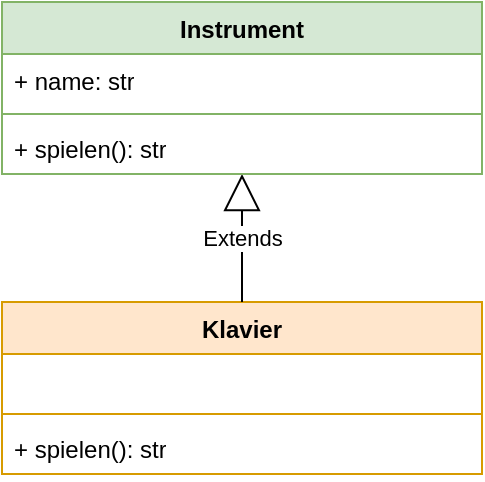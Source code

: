 <mxfile version="26.1.1">
  <diagram name="Seite-1" id="t1emL3vpIH7qn-BHUX7M">
    <mxGraphModel dx="794" dy="1578" grid="1" gridSize="10" guides="1" tooltips="1" connect="1" arrows="1" fold="1" page="1" pageScale="1" pageWidth="827" pageHeight="1169" math="0" shadow="0">
      <root>
        <mxCell id="0" />
        <mxCell id="1" parent="0" />
        <mxCell id="ouGo8xsbE3St2x3m8OEg-11" value="Klavier" style="swimlane;fontStyle=1;align=center;verticalAlign=top;childLayout=stackLayout;horizontal=1;startSize=26;horizontalStack=0;resizeParent=1;resizeParentMax=0;resizeLast=0;collapsible=1;marginBottom=0;whiteSpace=wrap;html=1;fillColor=#ffe6cc;strokeColor=#d79b00;" parent="1" vertex="1">
          <mxGeometry x="250" y="80" width="240" height="86" as="geometry">
            <mxRectangle x="190" y="280" width="70" height="30" as="alternateBounds" />
          </mxGeometry>
        </mxCell>
        <mxCell id="ouGo8xsbE3St2x3m8OEg-12" value="&amp;nbsp;" style="text;strokeColor=none;fillColor=none;align=left;verticalAlign=top;spacingLeft=4;spacingRight=4;overflow=hidden;rotatable=0;points=[[0,0.5],[1,0.5]];portConstraint=eastwest;whiteSpace=wrap;html=1;" parent="ouGo8xsbE3St2x3m8OEg-11" vertex="1">
          <mxGeometry y="26" width="240" height="26" as="geometry" />
        </mxCell>
        <mxCell id="ouGo8xsbE3St2x3m8OEg-15" value="" style="line;strokeWidth=1;fillColor=none;align=left;verticalAlign=middle;spacingTop=-1;spacingLeft=3;spacingRight=3;rotatable=0;labelPosition=right;points=[];portConstraint=eastwest;strokeColor=inherit;" parent="ouGo8xsbE3St2x3m8OEg-11" vertex="1">
          <mxGeometry y="52" width="240" height="8" as="geometry" />
        </mxCell>
        <mxCell id="F4iu1cpdPY2iLGKtZA8F-22" value="+ spielen(): str" style="text;strokeColor=none;fillColor=none;align=left;verticalAlign=top;spacingLeft=4;spacingRight=4;overflow=hidden;rotatable=0;points=[[0,0.5],[1,0.5]];portConstraint=eastwest;whiteSpace=wrap;html=1;" parent="ouGo8xsbE3St2x3m8OEg-11" vertex="1">
          <mxGeometry y="60" width="240" height="26" as="geometry" />
        </mxCell>
        <mxCell id="ouGo8xsbE3St2x3m8OEg-58" value="Extends" style="endArrow=block;endSize=16;endFill=0;html=1;rounded=0;edgeStyle=orthogonalEdgeStyle;entryX=0.5;entryY=1;entryDx=0;entryDy=0;exitX=0.5;exitY=0;exitDx=0;exitDy=0;" parent="1" source="ouGo8xsbE3St2x3m8OEg-11" target="F4iu1cpdPY2iLGKtZA8F-7" edge="1">
          <mxGeometry width="160" relative="1" as="geometry">
            <mxPoint x="330" y="260" as="sourcePoint" />
            <mxPoint x="370" y="176" as="targetPoint" />
          </mxGeometry>
        </mxCell>
        <mxCell id="F4iu1cpdPY2iLGKtZA8F-7" value="Instrument" style="swimlane;fontStyle=1;align=center;verticalAlign=top;childLayout=stackLayout;horizontal=1;startSize=26;horizontalStack=0;resizeParent=1;resizeParentMax=0;resizeLast=0;collapsible=1;marginBottom=0;whiteSpace=wrap;html=1;fillColor=#d5e8d4;strokeColor=#82b366;" parent="1" vertex="1">
          <mxGeometry x="250" y="-70" width="240" height="86" as="geometry" />
        </mxCell>
        <mxCell id="F4iu1cpdPY2iLGKtZA8F-8" value="&lt;div&gt;+ name: str&lt;/div&gt;" style="text;strokeColor=none;fillColor=none;align=left;verticalAlign=top;spacingLeft=4;spacingRight=4;overflow=hidden;rotatable=0;points=[[0,0.5],[1,0.5]];portConstraint=eastwest;whiteSpace=wrap;html=1;" parent="F4iu1cpdPY2iLGKtZA8F-7" vertex="1">
          <mxGeometry y="26" width="240" height="26" as="geometry" />
        </mxCell>
        <mxCell id="F4iu1cpdPY2iLGKtZA8F-9" value="" style="line;strokeWidth=1;fillColor=none;align=left;verticalAlign=middle;spacingTop=-1;spacingLeft=3;spacingRight=3;rotatable=0;labelPosition=right;points=[];portConstraint=eastwest;strokeColor=inherit;" parent="F4iu1cpdPY2iLGKtZA8F-7" vertex="1">
          <mxGeometry y="52" width="240" height="8" as="geometry" />
        </mxCell>
        <mxCell id="F4iu1cpdPY2iLGKtZA8F-10" value="+ spielen(): str" style="text;strokeColor=none;fillColor=none;align=left;verticalAlign=top;spacingLeft=4;spacingRight=4;overflow=hidden;rotatable=0;points=[[0,0.5],[1,0.5]];portConstraint=eastwest;whiteSpace=wrap;html=1;" parent="F4iu1cpdPY2iLGKtZA8F-7" vertex="1">
          <mxGeometry y="60" width="240" height="26" as="geometry" />
        </mxCell>
      </root>
    </mxGraphModel>
  </diagram>
</mxfile>
